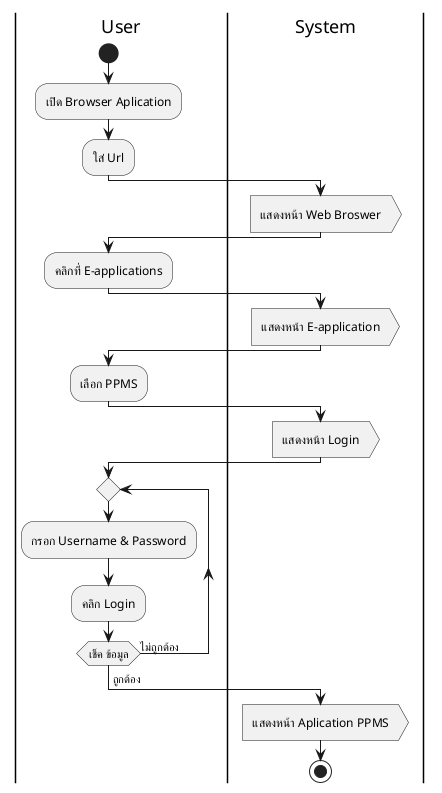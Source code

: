 @startuml
|User|
start
:เปิด Browser Aplication;
:ใส่ Url;
|System|
:แสดงหน้า Web Broswer>
|User|
:คลิกที่ E-applications;
|System|
:แสดงหน้า E-application>
|User|
:เลือก PPMS;
|System|
:แสดงหน้า Login>
|User|
repeat
:กรอก Username & Password;
:คลิก Login;
repeat while (เช็ค ข้อมูล) is (ไม่ถูกต้อง)
->ถูกต้อง;
|System|
:แสดงหน้า Aplication PPMS>
stop
@enduml